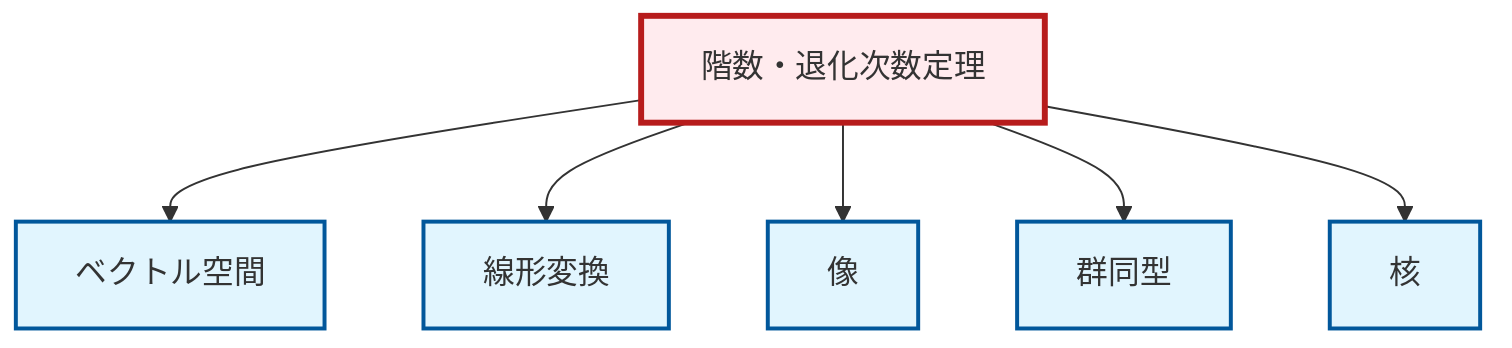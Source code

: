 graph TD
    classDef definition fill:#e1f5fe,stroke:#01579b,stroke-width:2px
    classDef theorem fill:#f3e5f5,stroke:#4a148c,stroke-width:2px
    classDef axiom fill:#fff3e0,stroke:#e65100,stroke-width:2px
    classDef example fill:#e8f5e9,stroke:#1b5e20,stroke-width:2px
    classDef current fill:#ffebee,stroke:#b71c1c,stroke-width:3px
    def-linear-transformation["線形変換"]:::definition
    def-image["像"]:::definition
    def-isomorphism["群同型"]:::definition
    thm-rank-nullity["階数・退化次数定理"]:::theorem
    def-kernel["核"]:::definition
    def-vector-space["ベクトル空間"]:::definition
    thm-rank-nullity --> def-vector-space
    thm-rank-nullity --> def-linear-transformation
    thm-rank-nullity --> def-image
    thm-rank-nullity --> def-isomorphism
    thm-rank-nullity --> def-kernel
    class thm-rank-nullity current